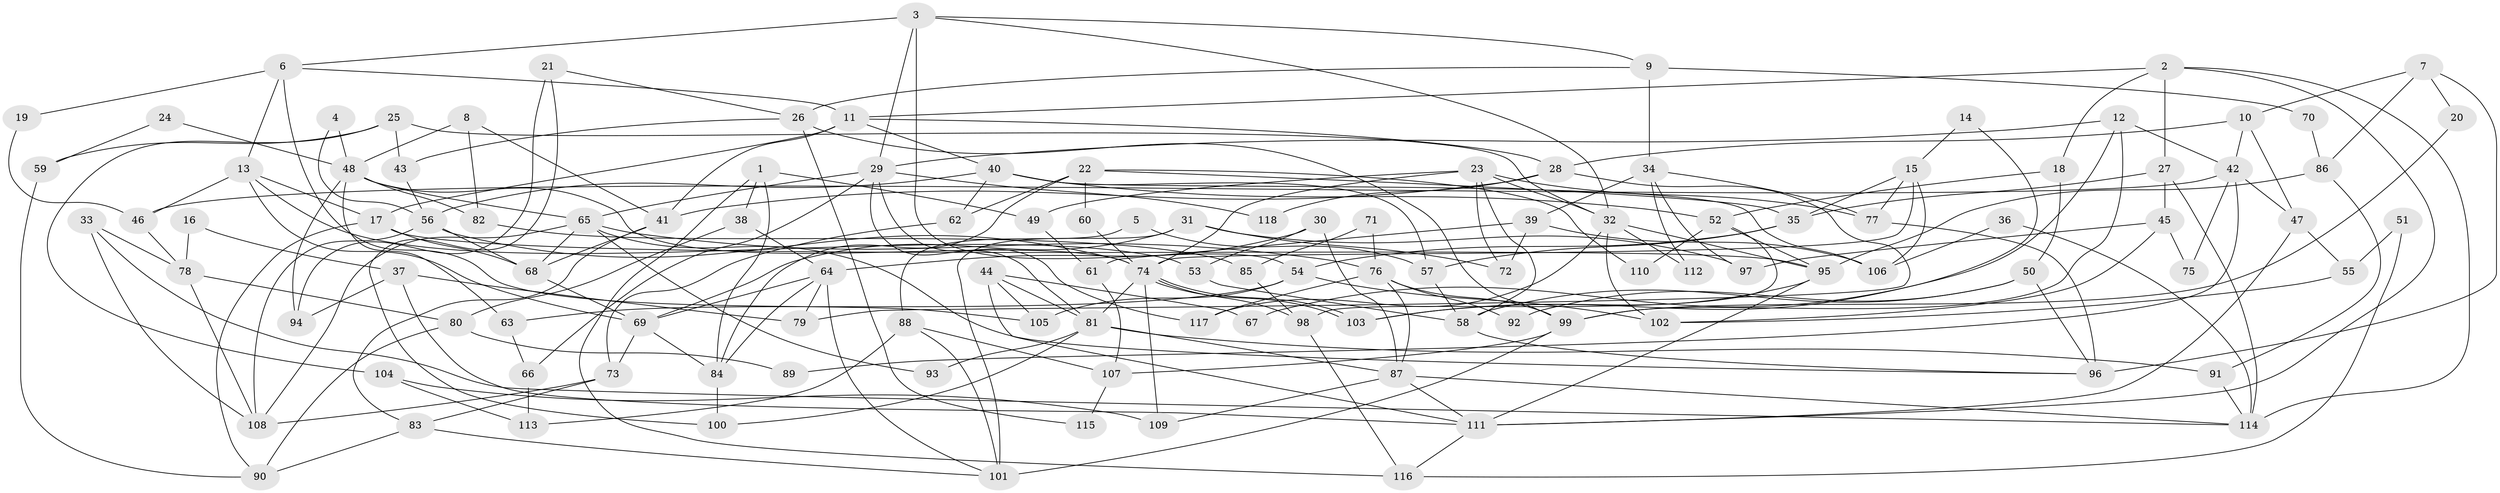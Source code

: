 // coarse degree distribution, {6: 0.08536585365853659, 5: 0.12195121951219512, 2: 0.23170731707317074, 4: 0.15853658536585366, 7: 0.13414634146341464, 8: 0.04878048780487805, 12: 0.024390243902439025, 9: 0.024390243902439025, 3: 0.14634146341463414, 10: 0.012195121951219513, 11: 0.012195121951219513}
// Generated by graph-tools (version 1.1) at 2025/52/02/27/25 19:52:01]
// undirected, 118 vertices, 236 edges
graph export_dot {
graph [start="1"]
  node [color=gray90,style=filled];
  1;
  2;
  3;
  4;
  5;
  6;
  7;
  8;
  9;
  10;
  11;
  12;
  13;
  14;
  15;
  16;
  17;
  18;
  19;
  20;
  21;
  22;
  23;
  24;
  25;
  26;
  27;
  28;
  29;
  30;
  31;
  32;
  33;
  34;
  35;
  36;
  37;
  38;
  39;
  40;
  41;
  42;
  43;
  44;
  45;
  46;
  47;
  48;
  49;
  50;
  51;
  52;
  53;
  54;
  55;
  56;
  57;
  58;
  59;
  60;
  61;
  62;
  63;
  64;
  65;
  66;
  67;
  68;
  69;
  70;
  71;
  72;
  73;
  74;
  75;
  76;
  77;
  78;
  79;
  80;
  81;
  82;
  83;
  84;
  85;
  86;
  87;
  88;
  89;
  90;
  91;
  92;
  93;
  94;
  95;
  96;
  97;
  98;
  99;
  100;
  101;
  102;
  103;
  104;
  105;
  106;
  107;
  108;
  109;
  110;
  111;
  112;
  113;
  114;
  115;
  116;
  117;
  118;
  1 -- 116;
  1 -- 84;
  1 -- 38;
  1 -- 49;
  2 -- 18;
  2 -- 27;
  2 -- 11;
  2 -- 111;
  2 -- 114;
  3 -- 54;
  3 -- 6;
  3 -- 9;
  3 -- 29;
  3 -- 32;
  4 -- 48;
  4 -- 56;
  5 -- 88;
  5 -- 57;
  6 -- 11;
  6 -- 13;
  6 -- 19;
  6 -- 105;
  7 -- 96;
  7 -- 86;
  7 -- 10;
  7 -- 20;
  8 -- 48;
  8 -- 41;
  8 -- 82;
  9 -- 34;
  9 -- 26;
  9 -- 70;
  10 -- 28;
  10 -- 42;
  10 -- 47;
  11 -- 40;
  11 -- 17;
  11 -- 28;
  11 -- 41;
  12 -- 42;
  12 -- 29;
  12 -- 67;
  12 -- 99;
  13 -- 69;
  13 -- 17;
  13 -- 46;
  13 -- 53;
  14 -- 15;
  14 -- 103;
  15 -- 74;
  15 -- 35;
  15 -- 77;
  15 -- 106;
  16 -- 37;
  16 -- 78;
  17 -- 95;
  17 -- 68;
  17 -- 90;
  18 -- 52;
  18 -- 50;
  19 -- 46;
  20 -- 99;
  21 -- 100;
  21 -- 94;
  21 -- 26;
  22 -- 84;
  22 -- 62;
  22 -- 35;
  22 -- 60;
  22 -- 110;
  23 -- 32;
  23 -- 74;
  23 -- 49;
  23 -- 58;
  23 -- 72;
  23 -- 77;
  24 -- 59;
  24 -- 48;
  25 -- 32;
  25 -- 43;
  25 -- 59;
  25 -- 104;
  26 -- 43;
  26 -- 99;
  26 -- 115;
  27 -- 35;
  27 -- 114;
  27 -- 45;
  28 -- 41;
  28 -- 79;
  28 -- 118;
  29 -- 65;
  29 -- 66;
  29 -- 81;
  29 -- 117;
  29 -- 118;
  30 -- 53;
  30 -- 87;
  30 -- 64;
  31 -- 69;
  31 -- 101;
  31 -- 72;
  31 -- 97;
  32 -- 117;
  32 -- 95;
  32 -- 102;
  32 -- 112;
  33 -- 108;
  33 -- 78;
  33 -- 114;
  34 -- 77;
  34 -- 97;
  34 -- 39;
  34 -- 112;
  35 -- 57;
  35 -- 54;
  36 -- 106;
  36 -- 114;
  37 -- 79;
  37 -- 111;
  37 -- 94;
  38 -- 64;
  38 -- 80;
  39 -- 72;
  39 -- 61;
  39 -- 106;
  40 -- 56;
  40 -- 106;
  40 -- 52;
  40 -- 57;
  40 -- 62;
  41 -- 68;
  41 -- 83;
  42 -- 47;
  42 -- 46;
  42 -- 75;
  42 -- 89;
  43 -- 56;
  44 -- 81;
  44 -- 111;
  44 -- 67;
  44 -- 105;
  45 -- 102;
  45 -- 75;
  45 -- 97;
  46 -- 78;
  47 -- 111;
  47 -- 55;
  48 -- 65;
  48 -- 74;
  48 -- 63;
  48 -- 82;
  48 -- 94;
  49 -- 61;
  50 -- 96;
  50 -- 58;
  50 -- 92;
  51 -- 55;
  51 -- 116;
  52 -- 95;
  52 -- 98;
  52 -- 110;
  53 -- 58;
  54 -- 105;
  54 -- 63;
  54 -- 102;
  55 -- 102;
  56 -- 68;
  56 -- 74;
  56 -- 108;
  57 -- 58;
  58 -- 96;
  59 -- 90;
  60 -- 74;
  61 -- 107;
  62 -- 73;
  63 -- 66;
  64 -- 101;
  64 -- 69;
  64 -- 79;
  64 -- 84;
  65 -- 68;
  65 -- 76;
  65 -- 93;
  65 -- 96;
  65 -- 108;
  66 -- 113;
  68 -- 69;
  69 -- 73;
  69 -- 84;
  70 -- 86;
  71 -- 76;
  71 -- 85;
  73 -- 108;
  73 -- 83;
  74 -- 81;
  74 -- 103;
  74 -- 103;
  74 -- 98;
  74 -- 109;
  76 -- 87;
  76 -- 99;
  76 -- 92;
  76 -- 117;
  77 -- 96;
  78 -- 108;
  78 -- 80;
  80 -- 89;
  80 -- 90;
  81 -- 87;
  81 -- 91;
  81 -- 93;
  81 -- 100;
  82 -- 85;
  83 -- 90;
  83 -- 101;
  84 -- 100;
  85 -- 98;
  86 -- 95;
  86 -- 91;
  87 -- 114;
  87 -- 109;
  87 -- 111;
  88 -- 107;
  88 -- 101;
  88 -- 113;
  91 -- 114;
  95 -- 111;
  95 -- 103;
  98 -- 116;
  99 -- 101;
  99 -- 107;
  104 -- 113;
  104 -- 109;
  107 -- 115;
  111 -- 116;
}
